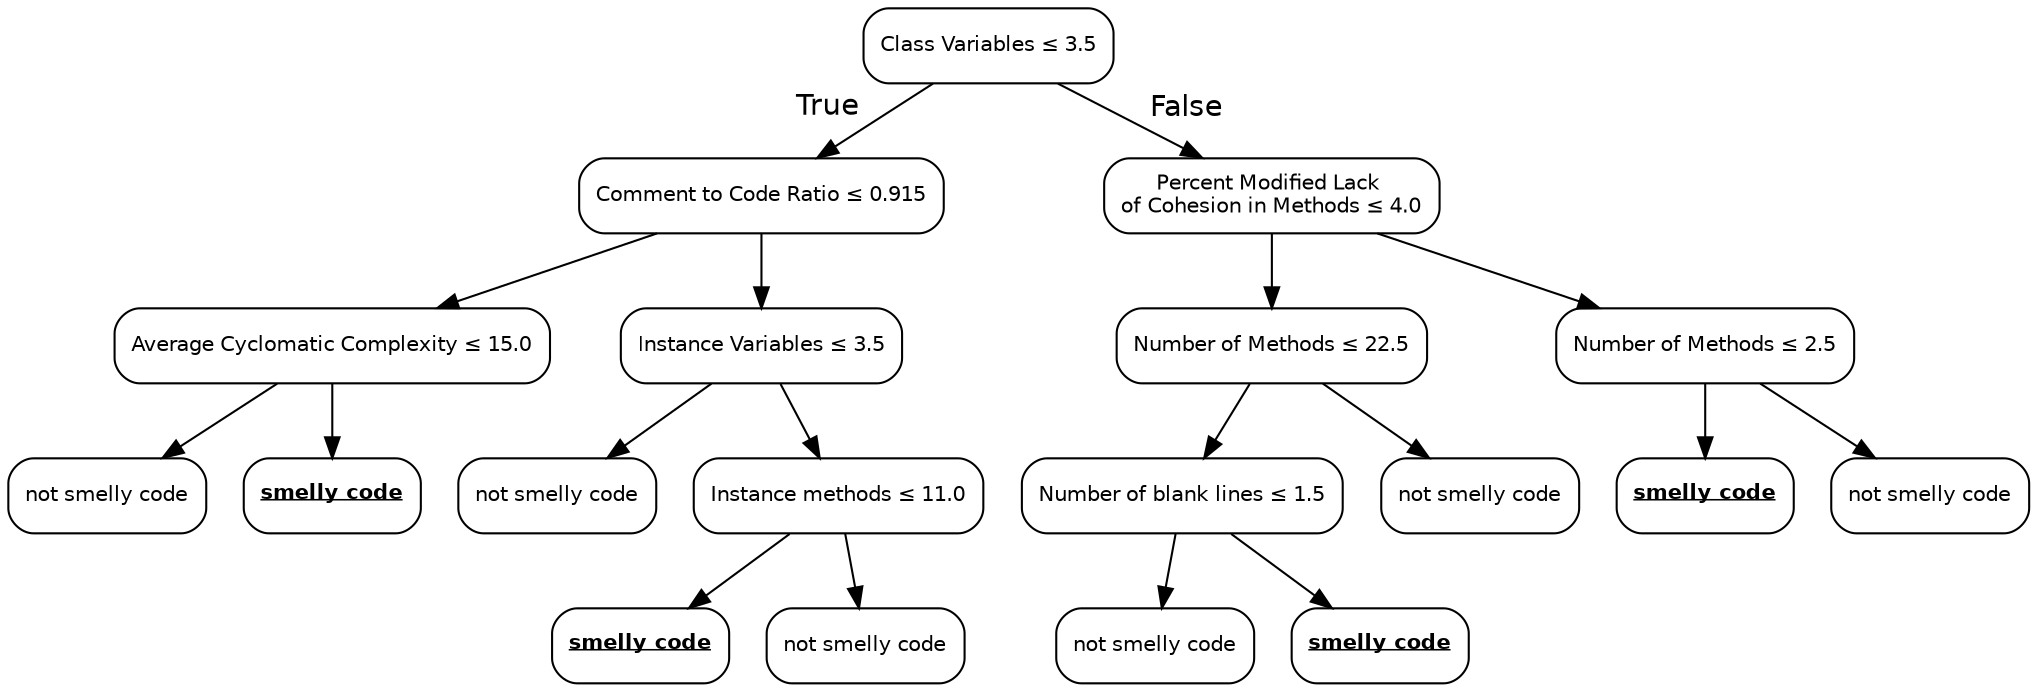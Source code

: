 digraph Tree {
node [color="black", fontname=helvetica, shape=box, style="rounded", width=0.5, fontsize=10];
edge [fontname=helvetica];
0 [label=<Class Variables &le; 3.5>];
1 [label=<Comment to Code Ratio &le; 0.915>];
0 -> 1  [headlabel="True", labelangle=45, labeldistance="2.5"];
5 [label=<Average Cyclomatic Complexity &le; 15.0>];
1 -> 5;
13 [label=<not smelly code>];
5 -> 13;
14 [label=<<u><b>smelly code</b></u>>];
5 -> 14;
6 [label=<Instance Variables &le; 3.5>];
1 -> 6;
7 [label=<not smelly code>];
6 -> 7;
8 [label=<Instance methods &le; 11.0>];
6 -> 8;
11 [label=<<u><b>smelly code</b></u>>];
8 -> 11;
12 [label=<not smelly code>];
8 -> 12;
2 [label=<Percent Modified Lack <br/>of Cohesion in Methods &le; 4.0>];
0 -> 2  [headlabel="False", labelangle="-45", labeldistance="2.5"];
3 [label=<Number of Methods &le; 22.5>];
2 -> 3;
15 [label=<Number of blank lines &le; 1.5>];
3 -> 15;
17 [label=<not smelly code>];
15 -> 17;
18 [label=<<u><b>smelly code</b></u>>];
15 -> 18;
16 [label=<not smelly code>];
3 -> 16;
4 [label=<Number of Methods &le; 2.5>];
2 -> 4;
9 [label=<<u><b>smelly code</b></u>>];
4 -> 9;
10 [label=<not smelly code>];
4 -> 10;
}
